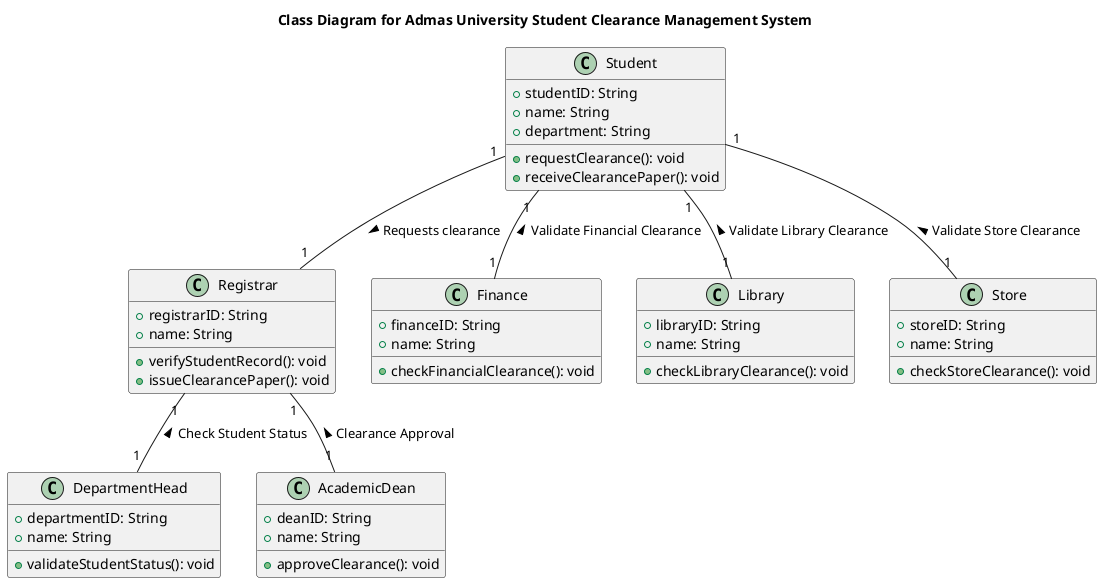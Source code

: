 @startuml

title Class Diagram for Admas University Student Clearance Management System

class Student {
    +studentID: String
    +name: String
    +department: String
    +requestClearance(): void
    +receiveClearancePaper(): void
}

class Registrar {
    +registrarID: String
    +name: String
    +verifyStudentRecord(): void
    +issueClearancePaper(): void
}

class DepartmentHead {
    +departmentID: String
    +name: String
    +validateStudentStatus(): void
}

class AcademicDean {
    +deanID: String
    +name: String
    +approveClearance(): void
}

class Finance {
    +financeID: String
    +name: String
    +checkFinancialClearance(): void
}

class Library {
    +libraryID: String
    +name: String
    +checkLibraryClearance(): void
}

class Store {
    +storeID: String
    +name: String
    +checkStoreClearance(): void
}
Student "1" -- "1" Registrar : > Requests clearance
Student "1" --"1" Library : < Validate Library Clearance
Student "1" -- "1" Finance: < Validate Financial Clearance
Student "1" -- "1" Store : < Validate Store Clearance
Registrar "1" -- "1" DepartmentHead : < Check Student Status
Registrar "1" -- "1" AcademicDean: < Clearance Approval
@enduml